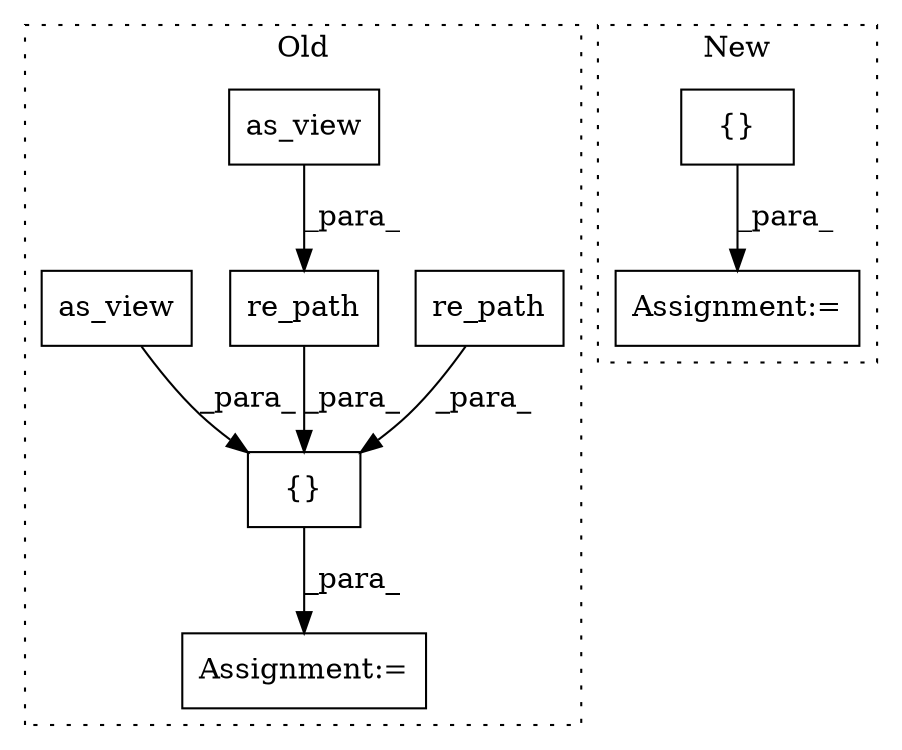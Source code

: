 digraph G {
subgraph cluster0 {
1 [label="re_path" a="32" s="666,785" l="8,1" shape="box"];
3 [label="{}" a="4" s="403,1463" l="1,1" shape="box"];
4 [label="as_view" a="32" s="1039" l="9" shape="box"];
5 [label="Assignment:=" a="7" s="385" l="1" shape="box"];
6 [label="as_view" a="32" s="893" l="9" shape="box"];
8 [label="re_path" a="32" s="904,1048" l="8,1" shape="box"];
label = "Old";
style="dotted";
}
subgraph cluster1 {
2 [label="{}" a="4" s="403,2013" l="1,1" shape="box"];
7 [label="Assignment:=" a="7" s="385" l="1" shape="box"];
label = "New";
style="dotted";
}
1 -> 3 [label="_para_"];
2 -> 7 [label="_para_"];
3 -> 5 [label="_para_"];
4 -> 8 [label="_para_"];
6 -> 3 [label="_para_"];
8 -> 3 [label="_para_"];
}